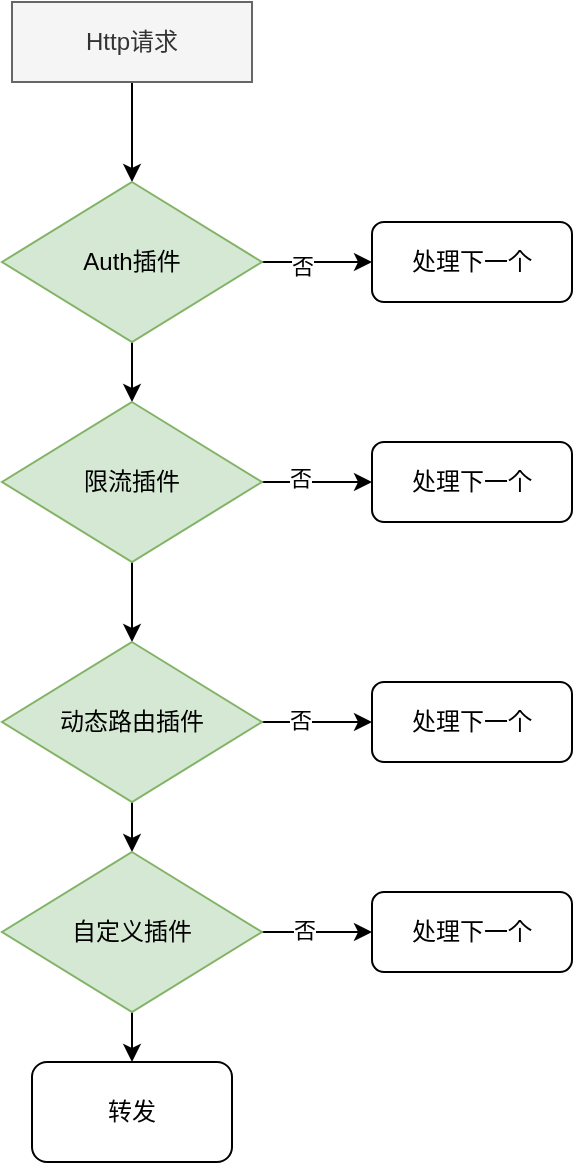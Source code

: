 <mxfile version="17.4.2" type="device"><diagram id="dW1qAy2ZLM07U-Kjb7_2" name="第 1 页"><mxGraphModel dx="1102" dy="844" grid="1" gridSize="10" guides="1" tooltips="1" connect="1" arrows="1" fold="1" page="1" pageScale="1" pageWidth="827" pageHeight="1169" math="0" shadow="0"><root><mxCell id="0"/><mxCell id="1" parent="0"/><mxCell id="df1ry93XohtYcJIHdq98-2" value="" style="edgeStyle=orthogonalEdgeStyle;rounded=0;orthogonalLoop=1;jettySize=auto;html=1;" edge="1" parent="1" source="Zk6Zet31j24s1ADIFB8w-1" target="df1ry93XohtYcJIHdq98-1"><mxGeometry relative="1" as="geometry"/></mxCell><mxCell id="Zk6Zet31j24s1ADIFB8w-1" value="Http请求" style="rounded=0;whiteSpace=wrap;html=1;fillColor=#f5f5f5;strokeColor=#666666;fontColor=#333333;" parent="1" vertex="1"><mxGeometry x="220" y="120" width="120" height="40" as="geometry"/></mxCell><mxCell id="df1ry93XohtYcJIHdq98-4" value="" style="edgeStyle=orthogonalEdgeStyle;rounded=0;orthogonalLoop=1;jettySize=auto;html=1;" edge="1" parent="1" source="df1ry93XohtYcJIHdq98-1" target="df1ry93XohtYcJIHdq98-3"><mxGeometry relative="1" as="geometry"/></mxCell><mxCell id="df1ry93XohtYcJIHdq98-10" value="" style="edgeStyle=orthogonalEdgeStyle;rounded=0;orthogonalLoop=1;jettySize=auto;html=1;" edge="1" parent="1" source="df1ry93XohtYcJIHdq98-1" target="df1ry93XohtYcJIHdq98-7"><mxGeometry relative="1" as="geometry"/></mxCell><mxCell id="df1ry93XohtYcJIHdq98-15" value="否" style="edgeLabel;html=1;align=center;verticalAlign=middle;resizable=0;points=[];" vertex="1" connectable="0" parent="df1ry93XohtYcJIHdq98-10"><mxGeometry x="-0.285" y="-2" relative="1" as="geometry"><mxPoint as="offset"/></mxGeometry></mxCell><mxCell id="df1ry93XohtYcJIHdq98-1" value="Auth插件" style="rhombus;whiteSpace=wrap;html=1;fillColor=#d5e8d4;strokeColor=#82b366;" vertex="1" parent="1"><mxGeometry x="215" y="210" width="130" height="80" as="geometry"/></mxCell><mxCell id="df1ry93XohtYcJIHdq98-6" value="" style="edgeStyle=orthogonalEdgeStyle;rounded=0;orthogonalLoop=1;jettySize=auto;html=1;" edge="1" parent="1" source="df1ry93XohtYcJIHdq98-3" target="df1ry93XohtYcJIHdq98-5"><mxGeometry relative="1" as="geometry"/></mxCell><mxCell id="df1ry93XohtYcJIHdq98-12" value="" style="edgeStyle=orthogonalEdgeStyle;rounded=0;orthogonalLoop=1;jettySize=auto;html=1;" edge="1" parent="1" source="df1ry93XohtYcJIHdq98-3" target="df1ry93XohtYcJIHdq98-11"><mxGeometry relative="1" as="geometry"/></mxCell><mxCell id="df1ry93XohtYcJIHdq98-16" value="否" style="edgeLabel;html=1;align=center;verticalAlign=middle;resizable=0;points=[];" vertex="1" connectable="0" parent="df1ry93XohtYcJIHdq98-12"><mxGeometry x="-0.306" y="2" relative="1" as="geometry"><mxPoint as="offset"/></mxGeometry></mxCell><mxCell id="df1ry93XohtYcJIHdq98-3" value="限流插件" style="rhombus;whiteSpace=wrap;html=1;fillColor=#d5e8d4;strokeColor=#82b366;" vertex="1" parent="1"><mxGeometry x="215" y="320" width="130" height="80" as="geometry"/></mxCell><mxCell id="df1ry93XohtYcJIHdq98-14" value="" style="edgeStyle=orthogonalEdgeStyle;rounded=0;orthogonalLoop=1;jettySize=auto;html=1;" edge="1" parent="1" source="df1ry93XohtYcJIHdq98-5" target="df1ry93XohtYcJIHdq98-13"><mxGeometry relative="1" as="geometry"/></mxCell><mxCell id="df1ry93XohtYcJIHdq98-17" value="否" style="edgeLabel;html=1;align=center;verticalAlign=middle;resizable=0;points=[];" vertex="1" connectable="0" parent="df1ry93XohtYcJIHdq98-14"><mxGeometry x="-0.326" y="1" relative="1" as="geometry"><mxPoint as="offset"/></mxGeometry></mxCell><mxCell id="df1ry93XohtYcJIHdq98-22" value="" style="edgeStyle=orthogonalEdgeStyle;rounded=0;orthogonalLoop=1;jettySize=auto;html=1;" edge="1" parent="1" source="df1ry93XohtYcJIHdq98-5" target="df1ry93XohtYcJIHdq98-21"><mxGeometry relative="1" as="geometry"/></mxCell><mxCell id="df1ry93XohtYcJIHdq98-5" value="动态路由插件" style="rhombus;whiteSpace=wrap;html=1;fillColor=#d5e8d4;strokeColor=#82b366;" vertex="1" parent="1"><mxGeometry x="215" y="440" width="130" height="80" as="geometry"/></mxCell><mxCell id="df1ry93XohtYcJIHdq98-7" value="处理下一个" style="rounded=1;whiteSpace=wrap;html=1;" vertex="1" parent="1"><mxGeometry x="400" y="230" width="100" height="40" as="geometry"/></mxCell><mxCell id="df1ry93XohtYcJIHdq98-11" value="处理下一个" style="rounded=1;whiteSpace=wrap;html=1;" vertex="1" parent="1"><mxGeometry x="400" y="340" width="100" height="40" as="geometry"/></mxCell><mxCell id="df1ry93XohtYcJIHdq98-13" value="处理下一个" style="rounded=1;whiteSpace=wrap;html=1;" vertex="1" parent="1"><mxGeometry x="400" y="460" width="100" height="40" as="geometry"/></mxCell><mxCell id="df1ry93XohtYcJIHdq98-18" value="转发" style="rounded=1;whiteSpace=wrap;html=1;" vertex="1" parent="1"><mxGeometry x="230" y="650" width="100" height="50" as="geometry"/></mxCell><mxCell id="df1ry93XohtYcJIHdq98-23" value="" style="edgeStyle=orthogonalEdgeStyle;rounded=0;orthogonalLoop=1;jettySize=auto;html=1;" edge="1" parent="1" source="df1ry93XohtYcJIHdq98-21" target="df1ry93XohtYcJIHdq98-18"><mxGeometry relative="1" as="geometry"/></mxCell><mxCell id="df1ry93XohtYcJIHdq98-25" value="" style="edgeStyle=orthogonalEdgeStyle;rounded=0;orthogonalLoop=1;jettySize=auto;html=1;" edge="1" parent="1" source="df1ry93XohtYcJIHdq98-21" target="df1ry93XohtYcJIHdq98-24"><mxGeometry relative="1" as="geometry"/></mxCell><mxCell id="df1ry93XohtYcJIHdq98-26" value="否" style="edgeLabel;html=1;align=center;verticalAlign=middle;resizable=0;points=[];" vertex="1" connectable="0" parent="df1ry93XohtYcJIHdq98-25"><mxGeometry x="-0.243" y="1" relative="1" as="geometry"><mxPoint as="offset"/></mxGeometry></mxCell><mxCell id="df1ry93XohtYcJIHdq98-21" value="自定义插件" style="rhombus;whiteSpace=wrap;html=1;fillColor=#d5e8d4;strokeColor=#82b366;" vertex="1" parent="1"><mxGeometry x="215" y="545" width="130" height="80" as="geometry"/></mxCell><mxCell id="df1ry93XohtYcJIHdq98-24" value="处理下一个" style="rounded=1;whiteSpace=wrap;html=1;" vertex="1" parent="1"><mxGeometry x="400" y="565" width="100" height="40" as="geometry"/></mxCell></root></mxGraphModel></diagram></mxfile>